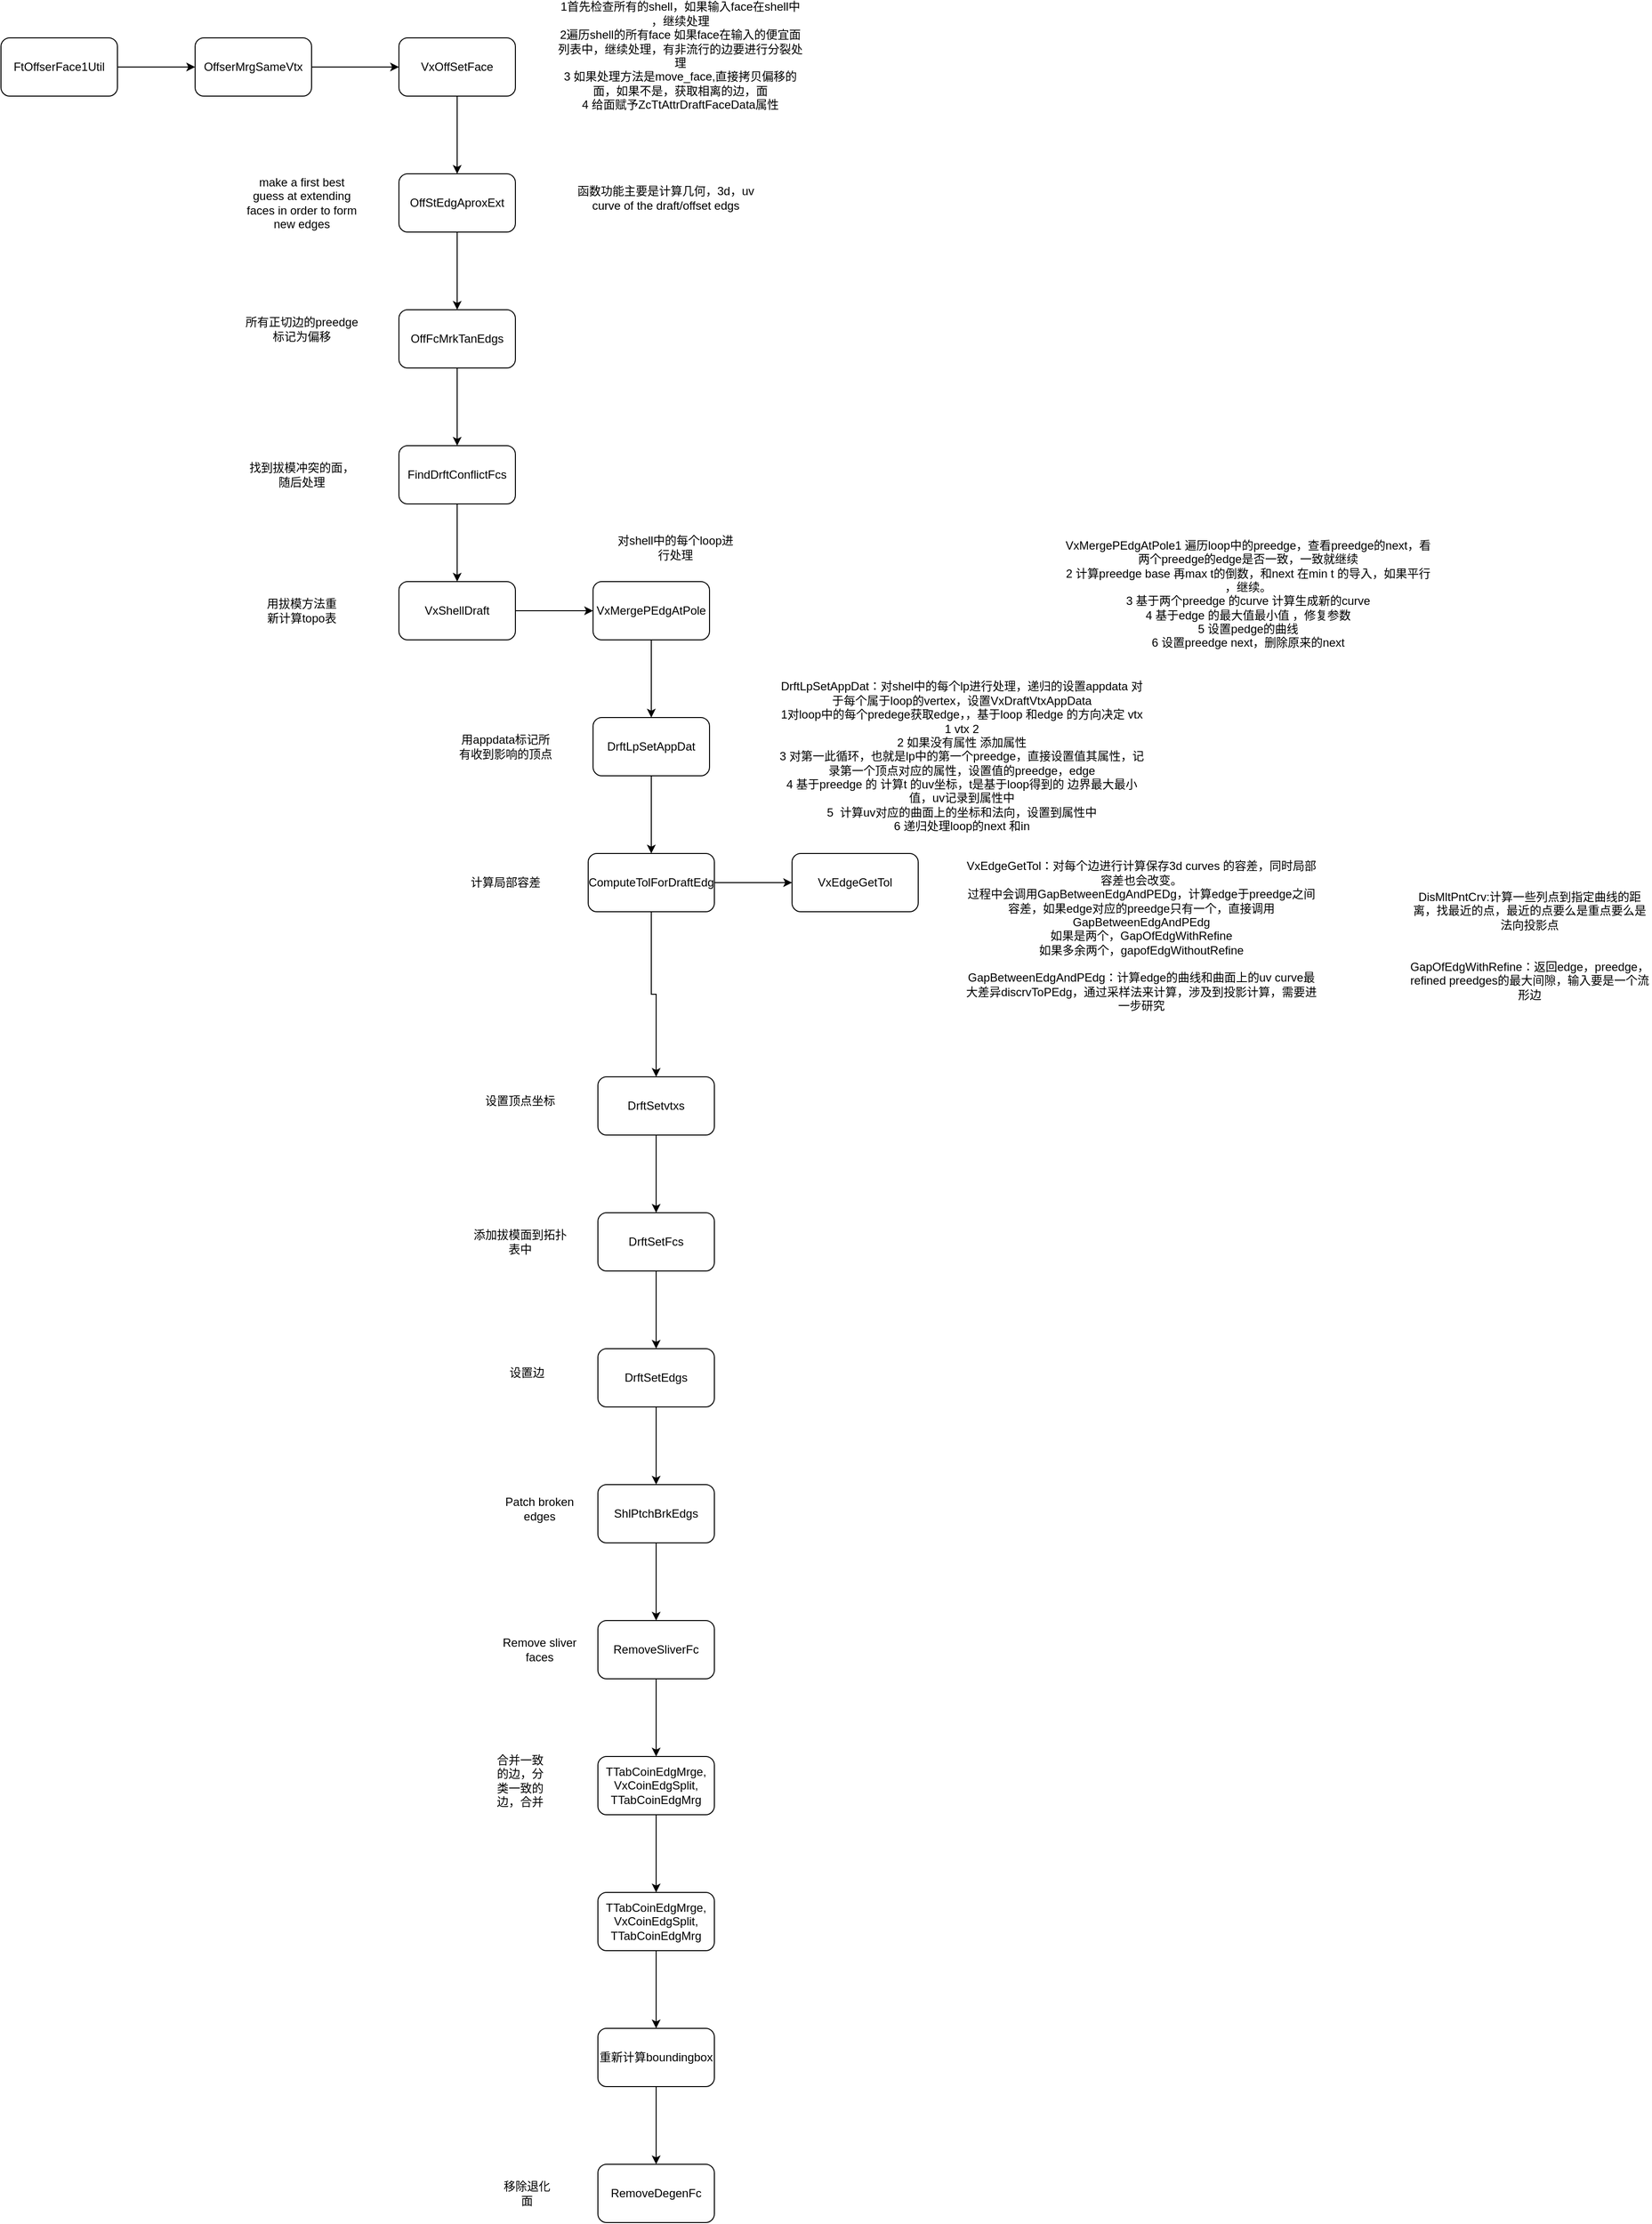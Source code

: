 <mxfile version="24.7.15">
  <diagram name="第 1 页" id="YE1NN4_8z4oJuWLOnsad">
    <mxGraphModel dx="1050" dy="618" grid="1" gridSize="10" guides="1" tooltips="1" connect="1" arrows="1" fold="1" page="1" pageScale="1" pageWidth="827" pageHeight="1169" math="0" shadow="0">
      <root>
        <mxCell id="0" />
        <mxCell id="1" parent="0" />
        <mxCell id="pQGIZ2C4_gywt-hOBK8q-5" value="" style="edgeStyle=orthogonalEdgeStyle;rounded=0;orthogonalLoop=1;jettySize=auto;html=1;" edge="1" parent="1" source="pQGIZ2C4_gywt-hOBK8q-1" target="pQGIZ2C4_gywt-hOBK8q-4">
          <mxGeometry relative="1" as="geometry" />
        </mxCell>
        <mxCell id="pQGIZ2C4_gywt-hOBK8q-1" value="FtOffserFace1Util" style="rounded=1;whiteSpace=wrap;html=1;" vertex="1" parent="1">
          <mxGeometry x="340" y="300" width="120" height="60" as="geometry" />
        </mxCell>
        <mxCell id="pQGIZ2C4_gywt-hOBK8q-7" value="" style="edgeStyle=orthogonalEdgeStyle;rounded=0;orthogonalLoop=1;jettySize=auto;html=1;" edge="1" parent="1" source="pQGIZ2C4_gywt-hOBK8q-4" target="pQGIZ2C4_gywt-hOBK8q-6">
          <mxGeometry relative="1" as="geometry" />
        </mxCell>
        <mxCell id="pQGIZ2C4_gywt-hOBK8q-4" value="OffserMrgSameVtx" style="rounded=1;whiteSpace=wrap;html=1;" vertex="1" parent="1">
          <mxGeometry x="540" y="300" width="120" height="60" as="geometry" />
        </mxCell>
        <mxCell id="pQGIZ2C4_gywt-hOBK8q-9" value="" style="edgeStyle=orthogonalEdgeStyle;rounded=0;orthogonalLoop=1;jettySize=auto;html=1;" edge="1" parent="1" source="pQGIZ2C4_gywt-hOBK8q-6" target="pQGIZ2C4_gywt-hOBK8q-8">
          <mxGeometry relative="1" as="geometry" />
        </mxCell>
        <mxCell id="pQGIZ2C4_gywt-hOBK8q-6" value="VxOffSetFace" style="rounded=1;whiteSpace=wrap;html=1;" vertex="1" parent="1">
          <mxGeometry x="750" y="300" width="120" height="60" as="geometry" />
        </mxCell>
        <mxCell id="pQGIZ2C4_gywt-hOBK8q-15" value="" style="edgeStyle=orthogonalEdgeStyle;rounded=0;orthogonalLoop=1;jettySize=auto;html=1;" edge="1" parent="1" source="pQGIZ2C4_gywt-hOBK8q-8" target="pQGIZ2C4_gywt-hOBK8q-14">
          <mxGeometry relative="1" as="geometry" />
        </mxCell>
        <mxCell id="pQGIZ2C4_gywt-hOBK8q-8" value="OffStEdgAproxExt" style="rounded=1;whiteSpace=wrap;html=1;" vertex="1" parent="1">
          <mxGeometry x="750" y="440" width="120" height="60" as="geometry" />
        </mxCell>
        <mxCell id="pQGIZ2C4_gywt-hOBK8q-11" value="1首先检查所有的shell，如果输入face在shell中 ，继续处理&lt;div&gt;2遍历shell的所有face 如果face在输入的便宜面列表中，继续处理，有非流行的边要进行分裂处理&lt;/div&gt;&lt;div&gt;3 如果处理方法是move_face,直接拷贝偏移的面，如果不是，获取相离的边，面&lt;/div&gt;&lt;div&gt;4 给面赋予ZcTtAttrDraftFaceData属性&lt;/div&gt;&lt;div&gt;&lt;br&gt;&lt;/div&gt;&lt;div&gt;&lt;br&gt;&lt;/div&gt;&lt;div&gt;&lt;br&gt;&lt;/div&gt;" style="text;html=1;align=center;verticalAlign=middle;whiteSpace=wrap;rounded=0;" vertex="1" parent="1">
          <mxGeometry x="910" y="300" width="260" height="80" as="geometry" />
        </mxCell>
        <mxCell id="pQGIZ2C4_gywt-hOBK8q-12" value="make a first best guess at extending faces in order to form new edges" style="text;html=1;align=center;verticalAlign=middle;whiteSpace=wrap;rounded=0;" vertex="1" parent="1">
          <mxGeometry x="590" y="455" width="120" height="30" as="geometry" />
        </mxCell>
        <mxCell id="pQGIZ2C4_gywt-hOBK8q-13" value="函数功能主要是计算几何，3d，uv curve of the draft/offset edgs" style="text;html=1;align=center;verticalAlign=middle;whiteSpace=wrap;rounded=0;" vertex="1" parent="1">
          <mxGeometry x="920" y="450" width="210" height="30" as="geometry" />
        </mxCell>
        <mxCell id="pQGIZ2C4_gywt-hOBK8q-18" value="" style="edgeStyle=orthogonalEdgeStyle;rounded=0;orthogonalLoop=1;jettySize=auto;html=1;" edge="1" parent="1" source="pQGIZ2C4_gywt-hOBK8q-14" target="pQGIZ2C4_gywt-hOBK8q-17">
          <mxGeometry relative="1" as="geometry" />
        </mxCell>
        <mxCell id="pQGIZ2C4_gywt-hOBK8q-14" value="OffFcMrkTanEdgs" style="rounded=1;whiteSpace=wrap;html=1;" vertex="1" parent="1">
          <mxGeometry x="750" y="580" width="120" height="60" as="geometry" />
        </mxCell>
        <mxCell id="pQGIZ2C4_gywt-hOBK8q-16" value="所有正切边的preedge标记为偏移" style="text;html=1;align=center;verticalAlign=middle;whiteSpace=wrap;rounded=0;" vertex="1" parent="1">
          <mxGeometry x="590" y="585" width="120" height="30" as="geometry" />
        </mxCell>
        <mxCell id="pQGIZ2C4_gywt-hOBK8q-21" value="" style="edgeStyle=orthogonalEdgeStyle;rounded=0;orthogonalLoop=1;jettySize=auto;html=1;" edge="1" parent="1" source="pQGIZ2C4_gywt-hOBK8q-17" target="pQGIZ2C4_gywt-hOBK8q-20">
          <mxGeometry relative="1" as="geometry" />
        </mxCell>
        <mxCell id="pQGIZ2C4_gywt-hOBK8q-17" value="FindDrftConflictFcs" style="rounded=1;whiteSpace=wrap;html=1;" vertex="1" parent="1">
          <mxGeometry x="750" y="720" width="120" height="60" as="geometry" />
        </mxCell>
        <mxCell id="pQGIZ2C4_gywt-hOBK8q-19" value="找到拔模冲突的面，随后处理" style="text;html=1;align=center;verticalAlign=middle;whiteSpace=wrap;rounded=0;" vertex="1" parent="1">
          <mxGeometry x="590" y="735" width="120" height="30" as="geometry" />
        </mxCell>
        <mxCell id="pQGIZ2C4_gywt-hOBK8q-24" value="" style="edgeStyle=orthogonalEdgeStyle;rounded=0;orthogonalLoop=1;jettySize=auto;html=1;" edge="1" parent="1" source="pQGIZ2C4_gywt-hOBK8q-20" target="pQGIZ2C4_gywt-hOBK8q-23">
          <mxGeometry relative="1" as="geometry" />
        </mxCell>
        <mxCell id="pQGIZ2C4_gywt-hOBK8q-20" value="VxShellDraft" style="rounded=1;whiteSpace=wrap;html=1;" vertex="1" parent="1">
          <mxGeometry x="750" y="860" width="120" height="60" as="geometry" />
        </mxCell>
        <mxCell id="pQGIZ2C4_gywt-hOBK8q-22" value="用拔模方法重新计算topo表" style="text;html=1;align=center;verticalAlign=middle;whiteSpace=wrap;rounded=0;" vertex="1" parent="1">
          <mxGeometry x="610" y="875" width="80" height="30" as="geometry" />
        </mxCell>
        <mxCell id="pQGIZ2C4_gywt-hOBK8q-27" value="" style="edgeStyle=orthogonalEdgeStyle;rounded=0;orthogonalLoop=1;jettySize=auto;html=1;" edge="1" parent="1" source="pQGIZ2C4_gywt-hOBK8q-23" target="pQGIZ2C4_gywt-hOBK8q-26">
          <mxGeometry relative="1" as="geometry" />
        </mxCell>
        <mxCell id="pQGIZ2C4_gywt-hOBK8q-23" value="VxMergePEdgAtPole" style="rounded=1;whiteSpace=wrap;html=1;" vertex="1" parent="1">
          <mxGeometry x="950" y="860" width="120" height="60" as="geometry" />
        </mxCell>
        <mxCell id="pQGIZ2C4_gywt-hOBK8q-25" value="对shell中的每个loop进行处理" style="text;html=1;align=center;verticalAlign=middle;whiteSpace=wrap;rounded=0;" vertex="1" parent="1">
          <mxGeometry x="970" y="810" width="130" height="30" as="geometry" />
        </mxCell>
        <mxCell id="pQGIZ2C4_gywt-hOBK8q-30" value="" style="edgeStyle=orthogonalEdgeStyle;rounded=0;orthogonalLoop=1;jettySize=auto;html=1;" edge="1" parent="1" source="pQGIZ2C4_gywt-hOBK8q-26" target="pQGIZ2C4_gywt-hOBK8q-29">
          <mxGeometry relative="1" as="geometry" />
        </mxCell>
        <mxCell id="pQGIZ2C4_gywt-hOBK8q-26" value="DrftLpSetAppDat" style="rounded=1;whiteSpace=wrap;html=1;" vertex="1" parent="1">
          <mxGeometry x="950" y="1000" width="120" height="60" as="geometry" />
        </mxCell>
        <mxCell id="pQGIZ2C4_gywt-hOBK8q-28" value="用appdata标记所有收到影响的顶点" style="text;html=1;align=center;verticalAlign=middle;whiteSpace=wrap;rounded=0;" vertex="1" parent="1">
          <mxGeometry x="810" y="1015" width="100" height="30" as="geometry" />
        </mxCell>
        <mxCell id="pQGIZ2C4_gywt-hOBK8q-33" value="" style="edgeStyle=orthogonalEdgeStyle;rounded=0;orthogonalLoop=1;jettySize=auto;html=1;" edge="1" parent="1" source="pQGIZ2C4_gywt-hOBK8q-29" target="pQGIZ2C4_gywt-hOBK8q-32">
          <mxGeometry relative="1" as="geometry" />
        </mxCell>
        <mxCell id="pQGIZ2C4_gywt-hOBK8q-62" value="" style="edgeStyle=orthogonalEdgeStyle;rounded=0;orthogonalLoop=1;jettySize=auto;html=1;" edge="1" parent="1" source="pQGIZ2C4_gywt-hOBK8q-29" target="pQGIZ2C4_gywt-hOBK8q-61">
          <mxGeometry relative="1" as="geometry" />
        </mxCell>
        <mxCell id="pQGIZ2C4_gywt-hOBK8q-29" value="ComputeTolForDraftEdg" style="rounded=1;whiteSpace=wrap;html=1;" vertex="1" parent="1">
          <mxGeometry x="945" y="1140" width="130" height="60" as="geometry" />
        </mxCell>
        <mxCell id="pQGIZ2C4_gywt-hOBK8q-31" value="计算局部容差" style="text;html=1;align=center;verticalAlign=middle;whiteSpace=wrap;rounded=0;" vertex="1" parent="1">
          <mxGeometry x="810" y="1155" width="100" height="30" as="geometry" />
        </mxCell>
        <mxCell id="pQGIZ2C4_gywt-hOBK8q-35" value="" style="edgeStyle=orthogonalEdgeStyle;rounded=0;orthogonalLoop=1;jettySize=auto;html=1;" edge="1" parent="1" source="pQGIZ2C4_gywt-hOBK8q-32" target="pQGIZ2C4_gywt-hOBK8q-34">
          <mxGeometry relative="1" as="geometry" />
        </mxCell>
        <mxCell id="pQGIZ2C4_gywt-hOBK8q-32" value="DrftSetvtxs" style="rounded=1;whiteSpace=wrap;html=1;" vertex="1" parent="1">
          <mxGeometry x="955" y="1370" width="120" height="60" as="geometry" />
        </mxCell>
        <mxCell id="pQGIZ2C4_gywt-hOBK8q-39" value="" style="edgeStyle=orthogonalEdgeStyle;rounded=0;orthogonalLoop=1;jettySize=auto;html=1;" edge="1" parent="1" source="pQGIZ2C4_gywt-hOBK8q-34" target="pQGIZ2C4_gywt-hOBK8q-38">
          <mxGeometry relative="1" as="geometry" />
        </mxCell>
        <mxCell id="pQGIZ2C4_gywt-hOBK8q-34" value="DrftSetFcs" style="rounded=1;whiteSpace=wrap;html=1;" vertex="1" parent="1">
          <mxGeometry x="955" y="1510" width="120" height="60" as="geometry" />
        </mxCell>
        <mxCell id="pQGIZ2C4_gywt-hOBK8q-36" value="设置顶点坐标" style="text;html=1;align=center;verticalAlign=middle;whiteSpace=wrap;rounded=0;" vertex="1" parent="1">
          <mxGeometry x="825" y="1380" width="100" height="30" as="geometry" />
        </mxCell>
        <mxCell id="pQGIZ2C4_gywt-hOBK8q-37" value="添加拔模面到拓扑表中" style="text;html=1;align=center;verticalAlign=middle;whiteSpace=wrap;rounded=0;" vertex="1" parent="1">
          <mxGeometry x="825" y="1525" width="100" height="30" as="geometry" />
        </mxCell>
        <mxCell id="pQGIZ2C4_gywt-hOBK8q-42" value="" style="edgeStyle=orthogonalEdgeStyle;rounded=0;orthogonalLoop=1;jettySize=auto;html=1;" edge="1" parent="1" source="pQGIZ2C4_gywt-hOBK8q-38" target="pQGIZ2C4_gywt-hOBK8q-41">
          <mxGeometry relative="1" as="geometry" />
        </mxCell>
        <mxCell id="pQGIZ2C4_gywt-hOBK8q-38" value="DrftSetEdgs" style="rounded=1;whiteSpace=wrap;html=1;" vertex="1" parent="1">
          <mxGeometry x="955" y="1650" width="120" height="60" as="geometry" />
        </mxCell>
        <mxCell id="pQGIZ2C4_gywt-hOBK8q-40" value="设置边" style="text;html=1;align=center;verticalAlign=middle;whiteSpace=wrap;rounded=0;" vertex="1" parent="1">
          <mxGeometry x="832" y="1660" width="100" height="30" as="geometry" />
        </mxCell>
        <mxCell id="pQGIZ2C4_gywt-hOBK8q-45" value="" style="edgeStyle=orthogonalEdgeStyle;rounded=0;orthogonalLoop=1;jettySize=auto;html=1;" edge="1" parent="1" source="pQGIZ2C4_gywt-hOBK8q-41" target="pQGIZ2C4_gywt-hOBK8q-44">
          <mxGeometry relative="1" as="geometry" />
        </mxCell>
        <mxCell id="pQGIZ2C4_gywt-hOBK8q-41" value="ShlPtchBrkEdgs" style="rounded=1;whiteSpace=wrap;html=1;" vertex="1" parent="1">
          <mxGeometry x="955" y="1790" width="120" height="60" as="geometry" />
        </mxCell>
        <mxCell id="pQGIZ2C4_gywt-hOBK8q-43" value="Patch broken edges" style="text;html=1;align=center;verticalAlign=middle;whiteSpace=wrap;rounded=0;" vertex="1" parent="1">
          <mxGeometry x="845" y="1800" width="100" height="30" as="geometry" />
        </mxCell>
        <mxCell id="pQGIZ2C4_gywt-hOBK8q-48" value="" style="edgeStyle=orthogonalEdgeStyle;rounded=0;orthogonalLoop=1;jettySize=auto;html=1;" edge="1" parent="1" source="pQGIZ2C4_gywt-hOBK8q-44" target="pQGIZ2C4_gywt-hOBK8q-47">
          <mxGeometry relative="1" as="geometry" />
        </mxCell>
        <mxCell id="pQGIZ2C4_gywt-hOBK8q-44" value="RemoveSliverFc" style="rounded=1;whiteSpace=wrap;html=1;" vertex="1" parent="1">
          <mxGeometry x="955" y="1930" width="120" height="60" as="geometry" />
        </mxCell>
        <mxCell id="pQGIZ2C4_gywt-hOBK8q-46" value="Remove sliver faces" style="text;html=1;align=center;verticalAlign=middle;whiteSpace=wrap;rounded=0;" vertex="1" parent="1">
          <mxGeometry x="845" y="1945" width="100" height="30" as="geometry" />
        </mxCell>
        <mxCell id="pQGIZ2C4_gywt-hOBK8q-51" value="" style="edgeStyle=orthogonalEdgeStyle;rounded=0;orthogonalLoop=1;jettySize=auto;html=1;" edge="1" parent="1" source="pQGIZ2C4_gywt-hOBK8q-47" target="pQGIZ2C4_gywt-hOBK8q-50">
          <mxGeometry relative="1" as="geometry" />
        </mxCell>
        <mxCell id="pQGIZ2C4_gywt-hOBK8q-47" value="TTabCoinEdgMrge,&lt;br&gt;VxCoinEdgSplit,&lt;br&gt;TTabCoinEdgMrg" style="rounded=1;whiteSpace=wrap;html=1;" vertex="1" parent="1">
          <mxGeometry x="955" y="2070" width="120" height="60" as="geometry" />
        </mxCell>
        <mxCell id="pQGIZ2C4_gywt-hOBK8q-49" value="合并一致的边，分类一致的边，合并" style="text;html=1;align=center;verticalAlign=middle;whiteSpace=wrap;rounded=0;" vertex="1" parent="1">
          <mxGeometry x="845" y="2080" width="60" height="30" as="geometry" />
        </mxCell>
        <mxCell id="pQGIZ2C4_gywt-hOBK8q-53" value="" style="edgeStyle=orthogonalEdgeStyle;rounded=0;orthogonalLoop=1;jettySize=auto;html=1;" edge="1" parent="1" source="pQGIZ2C4_gywt-hOBK8q-50" target="pQGIZ2C4_gywt-hOBK8q-52">
          <mxGeometry relative="1" as="geometry" />
        </mxCell>
        <mxCell id="pQGIZ2C4_gywt-hOBK8q-50" value="TTabCoinEdgMrge,&lt;br&gt;VxCoinEdgSplit,&lt;br&gt;TTabCoinEdgMrg" style="rounded=1;whiteSpace=wrap;html=1;" vertex="1" parent="1">
          <mxGeometry x="955" y="2210" width="120" height="60" as="geometry" />
        </mxCell>
        <mxCell id="pQGIZ2C4_gywt-hOBK8q-55" value="" style="edgeStyle=orthogonalEdgeStyle;rounded=0;orthogonalLoop=1;jettySize=auto;html=1;" edge="1" parent="1" source="pQGIZ2C4_gywt-hOBK8q-52" target="pQGIZ2C4_gywt-hOBK8q-54">
          <mxGeometry relative="1" as="geometry" />
        </mxCell>
        <mxCell id="pQGIZ2C4_gywt-hOBK8q-52" value="重新计算boundingbox" style="whiteSpace=wrap;html=1;rounded=1;" vertex="1" parent="1">
          <mxGeometry x="955" y="2350" width="120" height="60" as="geometry" />
        </mxCell>
        <mxCell id="pQGIZ2C4_gywt-hOBK8q-54" value="RemoveDegenFc" style="whiteSpace=wrap;html=1;rounded=1;" vertex="1" parent="1">
          <mxGeometry x="955" y="2490" width="120" height="60" as="geometry" />
        </mxCell>
        <mxCell id="pQGIZ2C4_gywt-hOBK8q-56" value="移除退化面" style="text;html=1;align=center;verticalAlign=middle;whiteSpace=wrap;rounded=0;" vertex="1" parent="1">
          <mxGeometry x="852" y="2505" width="60" height="30" as="geometry" />
        </mxCell>
        <mxCell id="pQGIZ2C4_gywt-hOBK8q-57" value="VxMergePEdgAtPole1 遍历loop中的preedge，查看preedge的next，看两个preedge的edge是否一致，一致就继续&lt;div&gt;2 计算preedge base 再max t的倒数，和next 在min t 的导入，如果平行 ，继续。&lt;/div&gt;&lt;div&gt;3 基于两个preedge 的curve 计算生成新的curve&lt;/div&gt;&lt;div&gt;4 基于edge 的最大值最小值 ，修复参数&lt;/div&gt;&lt;div&gt;5 设置pedge的曲线&lt;/div&gt;&lt;div&gt;6 设置preedge next，删除原来的next&lt;br&gt;&lt;div&gt;&lt;br&gt;&lt;/div&gt;&lt;/div&gt;" style="text;html=1;align=center;verticalAlign=middle;whiteSpace=wrap;rounded=0;" vertex="1" parent="1">
          <mxGeometry x="1430" y="820" width="390" height="120" as="geometry" />
        </mxCell>
        <mxCell id="pQGIZ2C4_gywt-hOBK8q-60" value="DrftLpSetAppDat：对shel中的每个lp进行处理，递归的设置appdata 对于每个属于loop的vertex，设置VxDraftVtxAppData&lt;div&gt;1对loop中的每个predege获取edge，，基于loop 和edge 的方向决定 vtx 1 vtx 2&lt;/div&gt;&lt;div&gt;2 如果没有属性 添加属性&lt;/div&gt;&lt;div&gt;3 对第一此循环，也就是lp中的第一个preedge，直接设置值其属性，记录第一个顶点对应的属性，设置值的preedge，edge&lt;/div&gt;&lt;div&gt;4 基于preedge 的 计算t 的uv坐标，t是基于loop得到的 边界最大最小值，uv记录到属性中&lt;/div&gt;&lt;div&gt;5&amp;nbsp; 计算uv对应的曲面上的坐标和法向，设置到属性中&lt;/div&gt;&lt;div&gt;6 递归处理loop的next 和in&lt;/div&gt;" style="text;html=1;align=center;verticalAlign=middle;whiteSpace=wrap;rounded=0;" vertex="1" parent="1">
          <mxGeometry x="1140" y="980" width="380" height="120" as="geometry" />
        </mxCell>
        <mxCell id="pQGIZ2C4_gywt-hOBK8q-61" value="VxEdgeGetTol" style="rounded=1;whiteSpace=wrap;html=1;" vertex="1" parent="1">
          <mxGeometry x="1155" y="1140" width="130" height="60" as="geometry" />
        </mxCell>
        <mxCell id="pQGIZ2C4_gywt-hOBK8q-63" value="VxEdgeGetTol：对每个边进行计算保存3d curves 的容差，同时局部容差也会改变。&lt;div&gt;过程中会调用GapBetweenEdgAndPEDg，计算edge于preedge之间容差，如果edge对应的preedge只有一个，直接调用GapBetweenEdgAndPEdg&lt;/div&gt;&lt;div&gt;如果是两个，GapOfEdgWithRefine&lt;/div&gt;&lt;div&gt;如果多余两个，gapofEdgWithoutRefine&lt;/div&gt;&lt;div&gt;&lt;br&gt;&lt;/div&gt;&lt;div&gt;GapBetweenEdgAndPEdg：计算edge的曲线和曲面上的uv curve最大差异discrvToPEdg，通过采样法来计算，涉及到投影计算，需要进一步研究&lt;br&gt;&lt;/div&gt;" style="text;html=1;align=center;verticalAlign=middle;whiteSpace=wrap;rounded=0;" vertex="1" parent="1">
          <mxGeometry x="1330" y="1140" width="370" height="170" as="geometry" />
        </mxCell>
        <mxCell id="pQGIZ2C4_gywt-hOBK8q-64" value="DisMltPntCrv:计算一些列点到指定曲线的距离，找最近的点，最近的点要么是重点要么是法向投影点&lt;div&gt;&lt;br&gt;&lt;/div&gt;&lt;div&gt;&lt;br&gt;&lt;/div&gt;&lt;div&gt;GapOfEdgWithRefine：返回edge，preedge，refined preedges的最大间隙，输入要是一个流形边&lt;br&gt;&lt;/div&gt;" style="text;html=1;align=center;verticalAlign=middle;whiteSpace=wrap;rounded=0;" vertex="1" parent="1">
          <mxGeometry x="1790" y="1180" width="250" height="110" as="geometry" />
        </mxCell>
      </root>
    </mxGraphModel>
  </diagram>
</mxfile>
